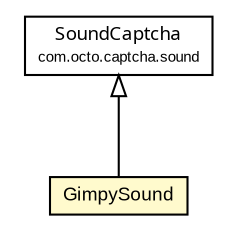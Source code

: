 #!/usr/local/bin/dot
#
# Class diagram 
# Generated by UmlGraph version 4.6 (http://www.spinellis.gr/sw/umlgraph)
#

digraph G {
	edge [fontname="arial",fontsize=10,labelfontname="arial",labelfontsize=10];
	node [fontname="arial",fontsize=10,shape=plaintext];
	// com.octo.captcha.sound.gimpy.GimpySound
	c20396 [label=<<table border="0" cellborder="1" cellspacing="0" cellpadding="2" port="p" bgcolor="lemonChiffon" href="./GimpySound.html">
		<tr><td><table border="0" cellspacing="0" cellpadding="1">
			<tr><td> GimpySound </td></tr>
		</table></td></tr>
		</table>>, fontname="arial", fontcolor="black", fontsize=9.0];
	// com.octo.captcha.sound.SoundCaptcha
	c20398 [label=<<table border="0" cellborder="1" cellspacing="0" cellpadding="2" port="p" href="../SoundCaptcha.html">
		<tr><td><table border="0" cellspacing="0" cellpadding="1">
			<tr><td><font face="ariali"> SoundCaptcha </font></td></tr>
			<tr><td><font point-size="7.0"> com.octo.captcha.sound </font></td></tr>
		</table></td></tr>
		</table>>, fontname="arial", fontcolor="black", fontsize=9.0];
	//com.octo.captcha.sound.gimpy.GimpySound extends com.octo.captcha.sound.SoundCaptcha
	c20398:p -> c20396:p [dir=back,arrowtail=empty];
}

